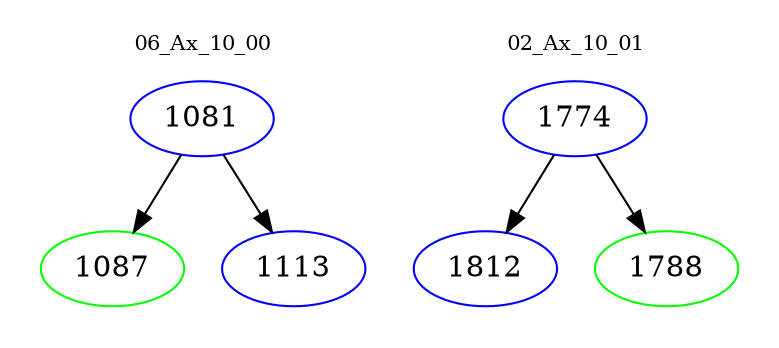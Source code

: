 digraph{
subgraph cluster_0 {
color = white
label = "06_Ax_10_00";
fontsize=10;
T0_1081 [label="1081", color="blue"]
T0_1081 -> T0_1087 [color="black"]
T0_1087 [label="1087", color="green"]
T0_1081 -> T0_1113 [color="black"]
T0_1113 [label="1113", color="blue"]
}
subgraph cluster_1 {
color = white
label = "02_Ax_10_01";
fontsize=10;
T1_1774 [label="1774", color="blue"]
T1_1774 -> T1_1812 [color="black"]
T1_1812 [label="1812", color="blue"]
T1_1774 -> T1_1788 [color="black"]
T1_1788 [label="1788", color="green"]
}
}
